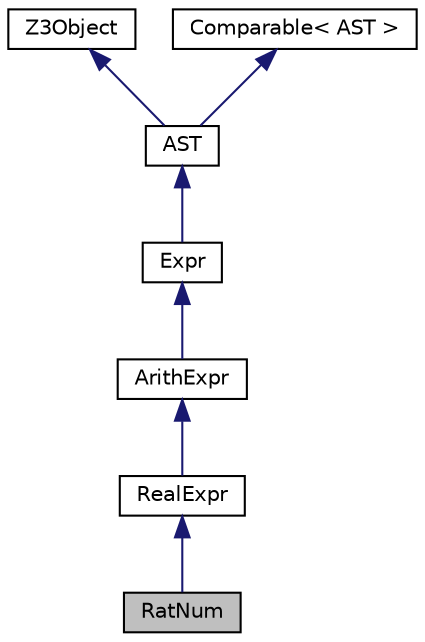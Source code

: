 digraph "RatNum"
{
  edge [fontname="Helvetica",fontsize="10",labelfontname="Helvetica",labelfontsize="10"];
  node [fontname="Helvetica",fontsize="10",shape=record];
  Node1 [label="RatNum",height=0.2,width=0.4,color="black", fillcolor="grey75", style="filled", fontcolor="black"];
  Node2 -> Node1 [dir="back",color="midnightblue",fontsize="10",style="solid",fontname="Helvetica"];
  Node2 [label="RealExpr",height=0.2,width=0.4,color="black", fillcolor="white", style="filled",URL="$classcom_1_1microsoft_1_1z3_1_1_real_expr.html"];
  Node3 -> Node2 [dir="back",color="midnightblue",fontsize="10",style="solid",fontname="Helvetica"];
  Node3 [label="ArithExpr",height=0.2,width=0.4,color="black", fillcolor="white", style="filled",URL="$classcom_1_1microsoft_1_1z3_1_1_arith_expr.html"];
  Node4 -> Node3 [dir="back",color="midnightblue",fontsize="10",style="solid",fontname="Helvetica"];
  Node4 [label="Expr",height=0.2,width=0.4,color="black", fillcolor="white", style="filled",URL="$classcom_1_1microsoft_1_1z3_1_1_expr.html"];
  Node5 -> Node4 [dir="back",color="midnightblue",fontsize="10",style="solid",fontname="Helvetica"];
  Node5 [label="AST",height=0.2,width=0.4,color="black", fillcolor="white", style="filled",URL="$classcom_1_1microsoft_1_1z3_1_1_a_s_t.html"];
  Node6 -> Node5 [dir="back",color="midnightblue",fontsize="10",style="solid",fontname="Helvetica"];
  Node6 [label="Z3Object",height=0.2,width=0.4,color="black", fillcolor="white", style="filled",URL="$classcom_1_1microsoft_1_1z3_1_1_z3_object.html"];
  Node7 -> Node5 [dir="back",color="midnightblue",fontsize="10",style="solid",fontname="Helvetica"];
  Node7 [label="Comparable\< AST \>",height=0.2,width=0.4,color="black", fillcolor="white", style="filled",URL="$class_comparable.html"];
}
